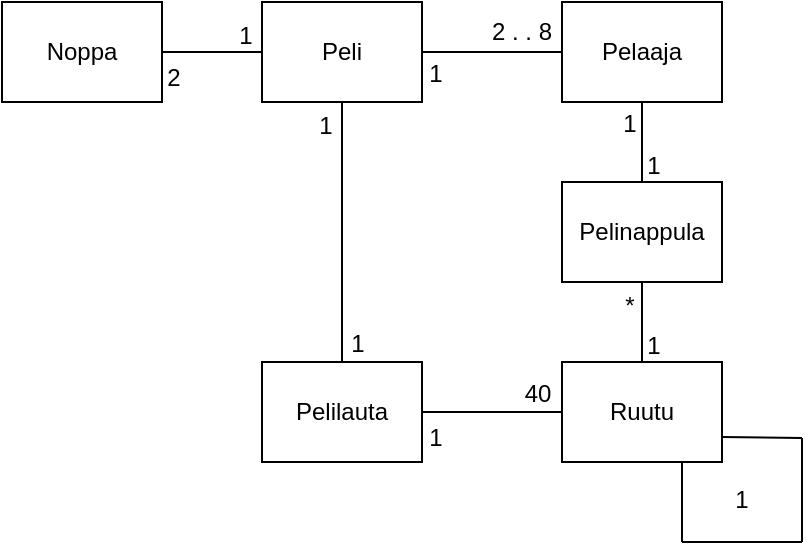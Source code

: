 <mxfile version="10.5.8" type="device"><diagram id="tpIFVxUFHIwUwFf9kVMh" name="Page-1"><mxGraphModel dx="514" dy="790" grid="1" gridSize="10" guides="1" tooltips="1" connect="1" arrows="0" fold="1" page="1" pageScale="1" pageWidth="827" pageHeight="1169" math="0" shadow="0"><root><mxCell id="0"/><mxCell id="1" parent="0"/><mxCell id="06tgOxWS1JtUjuAdQ_wR-1" value="Peli" style="rounded=0;whiteSpace=wrap;html=1;verticalAlign=middle;" vertex="1" parent="1"><mxGeometry x="160" y="80" width="80" height="50" as="geometry"/></mxCell><mxCell id="06tgOxWS1JtUjuAdQ_wR-2" value="Pelaaja" style="rounded=0;whiteSpace=wrap;html=1;verticalAlign=middle;" vertex="1" parent="1"><mxGeometry x="310" y="80" width="80" height="50" as="geometry"/></mxCell><mxCell id="06tgOxWS1JtUjuAdQ_wR-3" value="Pelilauta" style="rounded=0;whiteSpace=wrap;html=1;verticalAlign=middle;" vertex="1" parent="1"><mxGeometry x="160" y="260" width="80" height="50" as="geometry"/></mxCell><mxCell id="06tgOxWS1JtUjuAdQ_wR-4" value="Ruutu" style="rounded=0;whiteSpace=wrap;html=1;verticalAlign=middle;" vertex="1" parent="1"><mxGeometry x="310" y="260" width="80" height="50" as="geometry"/></mxCell><mxCell id="06tgOxWS1JtUjuAdQ_wR-5" value="Pelinappula" style="rounded=0;whiteSpace=wrap;html=1;verticalAlign=middle;" vertex="1" parent="1"><mxGeometry x="310" y="170" width="80" height="50" as="geometry"/></mxCell><mxCell id="06tgOxWS1JtUjuAdQ_wR-6" value="Noppa" style="rounded=0;whiteSpace=wrap;html=1;verticalAlign=middle;" vertex="1" parent="1"><mxGeometry x="30" y="80" width="80" height="50" as="geometry"/></mxCell><mxCell id="06tgOxWS1JtUjuAdQ_wR-7" value="" style="endArrow=none;html=1;" edge="1" parent="1"><mxGeometry width="50" height="50" relative="1" as="geometry"><mxPoint x="430" y="350" as="sourcePoint"/><mxPoint x="430" y="298" as="targetPoint"/></mxGeometry></mxCell><mxCell id="06tgOxWS1JtUjuAdQ_wR-8" value="" style="endArrow=none;html=1;entryX=1;entryY=0.75;entryDx=0;entryDy=0;" edge="1" parent="1" target="06tgOxWS1JtUjuAdQ_wR-4"><mxGeometry width="50" height="50" relative="1" as="geometry"><mxPoint x="430" y="298" as="sourcePoint"/><mxPoint x="90" y="340" as="targetPoint"/></mxGeometry></mxCell><mxCell id="06tgOxWS1JtUjuAdQ_wR-9" value="" style="endArrow=none;html=1;entryX=0.75;entryY=1;entryDx=0;entryDy=0;" edge="1" parent="1" target="06tgOxWS1JtUjuAdQ_wR-4"><mxGeometry width="50" height="50" relative="1" as="geometry"><mxPoint x="370" y="350" as="sourcePoint"/><mxPoint x="100" y="350" as="targetPoint"/></mxGeometry></mxCell><mxCell id="06tgOxWS1JtUjuAdQ_wR-10" value="" style="endArrow=none;html=1;entryX=0;entryY=0.5;entryDx=0;entryDy=0;exitX=1;exitY=0.5;exitDx=0;exitDy=0;" edge="1" parent="1" source="06tgOxWS1JtUjuAdQ_wR-3" target="06tgOxWS1JtUjuAdQ_wR-4"><mxGeometry width="50" height="50" relative="1" as="geometry"><mxPoint x="60" y="410" as="sourcePoint"/><mxPoint x="110" y="360" as="targetPoint"/></mxGeometry></mxCell><mxCell id="06tgOxWS1JtUjuAdQ_wR-11" value="" style="endArrow=none;html=1;entryX=0.5;entryY=1;entryDx=0;entryDy=0;exitX=0.5;exitY=0;exitDx=0;exitDy=0;" edge="1" parent="1" source="06tgOxWS1JtUjuAdQ_wR-3" target="06tgOxWS1JtUjuAdQ_wR-1"><mxGeometry width="50" height="50" relative="1" as="geometry"><mxPoint x="70" y="420" as="sourcePoint"/><mxPoint x="120" y="370" as="targetPoint"/></mxGeometry></mxCell><mxCell id="06tgOxWS1JtUjuAdQ_wR-12" value="" style="endArrow=none;html=1;entryX=0;entryY=0.5;entryDx=0;entryDy=0;exitX=1;exitY=0.5;exitDx=0;exitDy=0;" edge="1" parent="1" source="06tgOxWS1JtUjuAdQ_wR-1" target="06tgOxWS1JtUjuAdQ_wR-2"><mxGeometry width="50" height="50" relative="1" as="geometry"><mxPoint x="80" y="430" as="sourcePoint"/><mxPoint x="130" y="380" as="targetPoint"/></mxGeometry></mxCell><mxCell id="06tgOxWS1JtUjuAdQ_wR-13" value="" style="endArrow=none;html=1;entryX=0;entryY=0.5;entryDx=0;entryDy=0;exitX=1;exitY=0.5;exitDx=0;exitDy=0;" edge="1" parent="1" source="06tgOxWS1JtUjuAdQ_wR-6" target="06tgOxWS1JtUjuAdQ_wR-1"><mxGeometry width="50" height="50" relative="1" as="geometry"><mxPoint x="90" y="440" as="sourcePoint"/><mxPoint x="140" y="390" as="targetPoint"/></mxGeometry></mxCell><mxCell id="06tgOxWS1JtUjuAdQ_wR-14" value="" style="endArrow=none;html=1;" edge="1" parent="1"><mxGeometry width="50" height="50" relative="1" as="geometry"><mxPoint x="430" y="350" as="sourcePoint"/><mxPoint x="370" y="350" as="targetPoint"/></mxGeometry></mxCell><mxCell id="06tgOxWS1JtUjuAdQ_wR-15" value="" style="endArrow=none;html=1;entryX=0.5;entryY=1;entryDx=0;entryDy=0;exitX=0.5;exitY=0;exitDx=0;exitDy=0;" edge="1" parent="1" source="06tgOxWS1JtUjuAdQ_wR-5" target="06tgOxWS1JtUjuAdQ_wR-2"><mxGeometry width="50" height="50" relative="1" as="geometry"><mxPoint x="110" y="460" as="sourcePoint"/><mxPoint x="160" y="410" as="targetPoint"/></mxGeometry></mxCell><mxCell id="06tgOxWS1JtUjuAdQ_wR-17" value="" style="endArrow=none;html=1;entryX=0.5;entryY=1;entryDx=0;entryDy=0;exitX=0.5;exitY=0;exitDx=0;exitDy=0;" edge="1" parent="1" source="06tgOxWS1JtUjuAdQ_wR-4" target="06tgOxWS1JtUjuAdQ_wR-5"><mxGeometry width="50" height="50" relative="1" as="geometry"><mxPoint x="30" y="420" as="sourcePoint"/><mxPoint x="80" y="370" as="targetPoint"/></mxGeometry></mxCell><mxCell id="06tgOxWS1JtUjuAdQ_wR-18" value="1" style="text;html=1;strokeColor=none;fillColor=none;align=center;verticalAlign=middle;whiteSpace=wrap;rounded=0;" vertex="1" parent="1"><mxGeometry x="242" y="106" width="10" height="20" as="geometry"/></mxCell><mxCell id="06tgOxWS1JtUjuAdQ_wR-19" value="1" style="text;html=1;strokeColor=none;fillColor=none;align=center;verticalAlign=middle;whiteSpace=wrap;rounded=0;" vertex="1" parent="1"><mxGeometry x="147" y="87" width="10" height="20" as="geometry"/></mxCell><mxCell id="06tgOxWS1JtUjuAdQ_wR-20" value="1" style="text;html=1;strokeColor=none;fillColor=none;align=center;verticalAlign=middle;whiteSpace=wrap;rounded=0;" vertex="1" parent="1"><mxGeometry x="187" y="132" width="10" height="20" as="geometry"/></mxCell><mxCell id="06tgOxWS1JtUjuAdQ_wR-21" value="1" style="text;html=1;strokeColor=none;fillColor=none;align=center;verticalAlign=middle;whiteSpace=wrap;rounded=0;" vertex="1" parent="1"><mxGeometry x="203" y="241" width="10" height="20" as="geometry"/></mxCell><mxCell id="06tgOxWS1JtUjuAdQ_wR-22" value="1" style="text;html=1;strokeColor=none;fillColor=none;align=center;verticalAlign=middle;whiteSpace=wrap;rounded=0;" vertex="1" parent="1"><mxGeometry x="242" y="288" width="10" height="20" as="geometry"/></mxCell><mxCell id="06tgOxWS1JtUjuAdQ_wR-23" value="1" style="text;html=1;strokeColor=none;fillColor=none;align=center;verticalAlign=middle;whiteSpace=wrap;rounded=0;" vertex="1" parent="1"><mxGeometry x="339" y="131" width="10" height="20" as="geometry"/></mxCell><mxCell id="06tgOxWS1JtUjuAdQ_wR-24" value="1" style="text;html=1;strokeColor=none;fillColor=none;align=center;verticalAlign=middle;whiteSpace=wrap;rounded=0;" vertex="1" parent="1"><mxGeometry x="351" y="152" width="10" height="20" as="geometry"/></mxCell><mxCell id="06tgOxWS1JtUjuAdQ_wR-25" value="1" style="text;html=1;strokeColor=none;fillColor=none;align=center;verticalAlign=middle;whiteSpace=wrap;rounded=0;" vertex="1" parent="1"><mxGeometry x="351" y="242" width="10" height="20" as="geometry"/></mxCell><mxCell id="06tgOxWS1JtUjuAdQ_wR-27" value="1" style="text;html=1;strokeColor=none;fillColor=none;align=center;verticalAlign=middle;whiteSpace=wrap;rounded=0;" vertex="1" parent="1"><mxGeometry x="395" y="319" width="10" height="20" as="geometry"/></mxCell><mxCell id="06tgOxWS1JtUjuAdQ_wR-28" value="*" style="text;html=1;strokeColor=none;fillColor=none;align=center;verticalAlign=middle;whiteSpace=wrap;rounded=0;" vertex="1" parent="1"><mxGeometry x="339" y="222" width="10" height="20" as="geometry"/></mxCell><mxCell id="06tgOxWS1JtUjuAdQ_wR-31" value="2" style="text;html=1;strokeColor=none;fillColor=none;align=center;verticalAlign=middle;whiteSpace=wrap;rounded=0;" vertex="1" parent="1"><mxGeometry x="111" y="108" width="10" height="20" as="geometry"/></mxCell><mxCell id="06tgOxWS1JtUjuAdQ_wR-32" value="2 . . 8" style="text;html=1;strokeColor=none;fillColor=none;align=center;verticalAlign=middle;whiteSpace=wrap;rounded=0;" vertex="1" parent="1"><mxGeometry x="270" y="85" width="40" height="20" as="geometry"/></mxCell><mxCell id="06tgOxWS1JtUjuAdQ_wR-33" value="40" style="text;html=1;strokeColor=none;fillColor=none;align=center;verticalAlign=middle;whiteSpace=wrap;rounded=0;" vertex="1" parent="1"><mxGeometry x="288" y="266" width="20" height="20" as="geometry"/></mxCell></root></mxGraphModel></diagram></mxfile>
